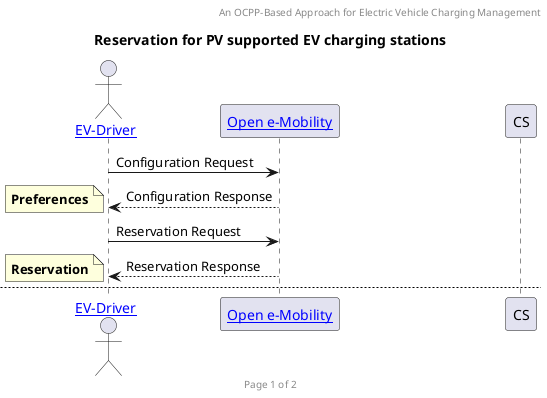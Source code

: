 @startuml Reservation


title Reservation for PV supported EV charging stations
header An OCPP-Based Approach for Electric Vehicle Charging Management
footer Page %page% of %lastpage%

' define
!define PAGE_SETTINGS newpage

actor "[[http://plantuml.com/sequence EV-Driver]]" as User
participant "[[http://plantuml.com/sequence Open e-Mobility]]" as System

User -> System: Configuration Request
System --> User: Configuration Response
note left
    **Preferences**
endnote

User -> System: Reservation Request
User <-- System: Reservation Response
note left
    **Reservation**
endnote

newpage

participant System 
participant CS

System -> CS: Change Configuration Request
System <-- CS: Change Configuration Response
note left
    Charging power
endnote

System -> CS: Reserve Now Request
System <-- CS: Reserve Now Response
note left
    Reservation
endnote

System -> CS: Remote Start Transaction Request
System <-- CS: Remote Start Transaction Response
note left
    Start Charging
endnote

System -> CS: Remote Stop Transaction Request
System <-- CS: Remote Stop Transaction Response
note left
    Stop Charging
endnote




@enduml